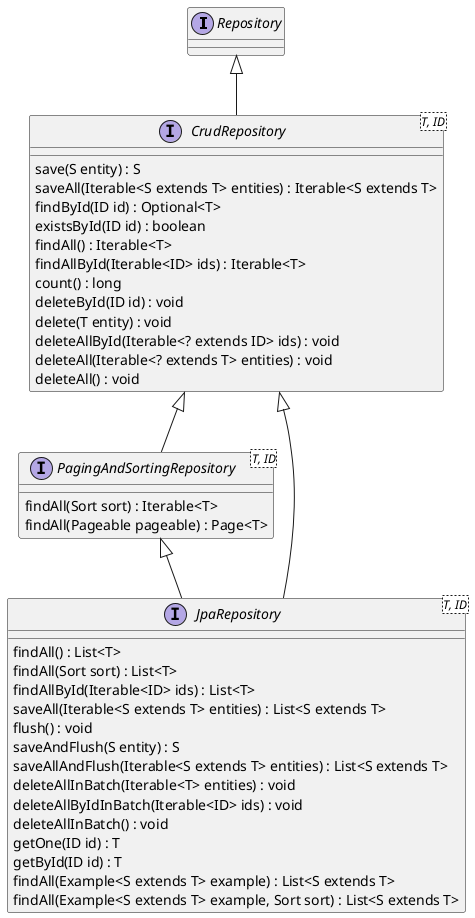 @startuml
interface Repository
interface CrudRepository<T, ID> {
    save(S entity) : S
    saveAll(Iterable<S extends T> entities) : Iterable<S extends T>
    findById(ID id) : Optional<T>
    existsById(ID id) : boolean
    findAll() : Iterable<T>
    findAllById(Iterable<ID> ids) : Iterable<T>
    count() : long
    deleteById(ID id) : void
    delete(T entity) : void
    deleteAllById(Iterable<? extends ID> ids) : void
    deleteAll(Iterable<? extends T> entities) : void
    deleteAll() : void
}
interface PagingAndSortingRepository<T, ID> {
    findAll(Sort sort) : Iterable<T>
    findAll(Pageable pageable) : Page<T>
}
interface JpaRepository<T, ID> {
    findAll() : List<T>
    findAll(Sort sort) : List<T>
    findAllById(Iterable<ID> ids) : List<T>
    saveAll(Iterable<S extends T> entities) : List<S extends T>
    flush() : void
    saveAndFlush(S entity) : S
    saveAllAndFlush(Iterable<S extends T> entities) : List<S extends T>
    deleteAllInBatch(Iterable<T> entities) : void
    deleteAllByIdInBatch(Iterable<ID> ids) : void
    deleteAllInBatch() : void
    getOne(ID id) : T
    getById(ID id) : T
    findAll(Example<S extends T> example) : List<S extends T>
    findAll(Example<S extends T> example, Sort sort) : List<S extends T>
}

Repository <|-down- CrudRepository
CrudRepository <|-down- PagingAndSortingRepository
JpaRepository -up-|> CrudRepository
JpaRepository -up-|> PagingAndSortingRepository
@enduml